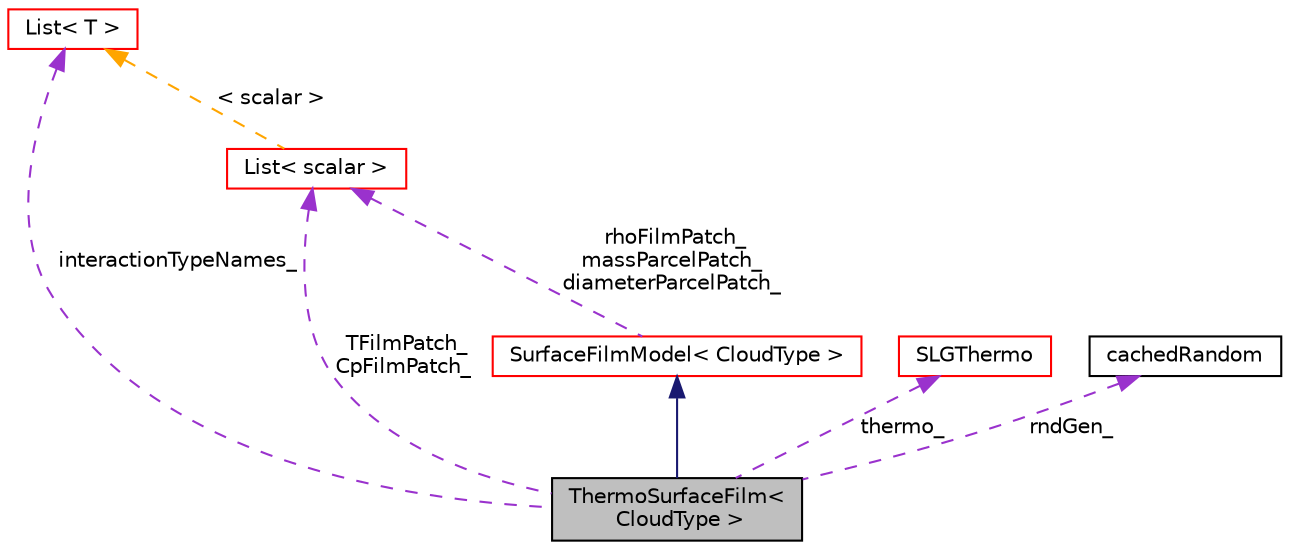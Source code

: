 digraph "ThermoSurfaceFilm&lt; CloudType &gt;"
{
  bgcolor="transparent";
  edge [fontname="Helvetica",fontsize="10",labelfontname="Helvetica",labelfontsize="10"];
  node [fontname="Helvetica",fontsize="10",shape=record];
  Node1 [label="ThermoSurfaceFilm\<\l CloudType \>",height=0.2,width=0.4,color="black", fillcolor="grey75", style="filled", fontcolor="black"];
  Node2 -> Node1 [dir="back",color="midnightblue",fontsize="10",style="solid",fontname="Helvetica"];
  Node2 [label="SurfaceFilmModel\< CloudType \>",height=0.2,width=0.4,color="red",URL="$a02552.html",tooltip="Templated wall surface film model class. "];
  Node3 -> Node2 [dir="back",color="darkorchid3",fontsize="10",style="dashed",label=" rhoFilmPatch_\nmassParcelPatch_\ndiameterParcelPatch_" ,fontname="Helvetica"];
  Node3 [label="List\< scalar \>",height=0.2,width=0.4,color="red",URL="$a01390.html"];
  Node4 -> Node3 [dir="back",color="orange",fontsize="10",style="dashed",label=" \< scalar \>" ,fontname="Helvetica"];
  Node4 [label="List\< T \>",height=0.2,width=0.4,color="red",URL="$a01390.html",tooltip="A 1D array of objects of type <T>, where the size of the vector is known and used for subscript bound..."];
  Node5 -> Node1 [dir="back",color="darkorchid3",fontsize="10",style="dashed",label=" thermo_" ,fontname="Helvetica"];
  Node5 [label="SLGThermo",height=0.2,width=0.4,color="red",URL="$a02398.html",tooltip="Thermo package for (S)olids (L)iquids and (G)ases Takes reference to thermo package, and provides: "];
  Node6 -> Node1 [dir="back",color="darkorchid3",fontsize="10",style="dashed",label=" rndGen_" ,fontname="Helvetica"];
  Node6 [label="cachedRandom",height=0.2,width=0.4,color="black",URL="$a00189.html",tooltip="Random number generator. "];
  Node3 -> Node1 [dir="back",color="darkorchid3",fontsize="10",style="dashed",label=" TFilmPatch_\nCpFilmPatch_" ,fontname="Helvetica"];
  Node4 -> Node1 [dir="back",color="darkorchid3",fontsize="10",style="dashed",label=" interactionTypeNames_" ,fontname="Helvetica"];
}
